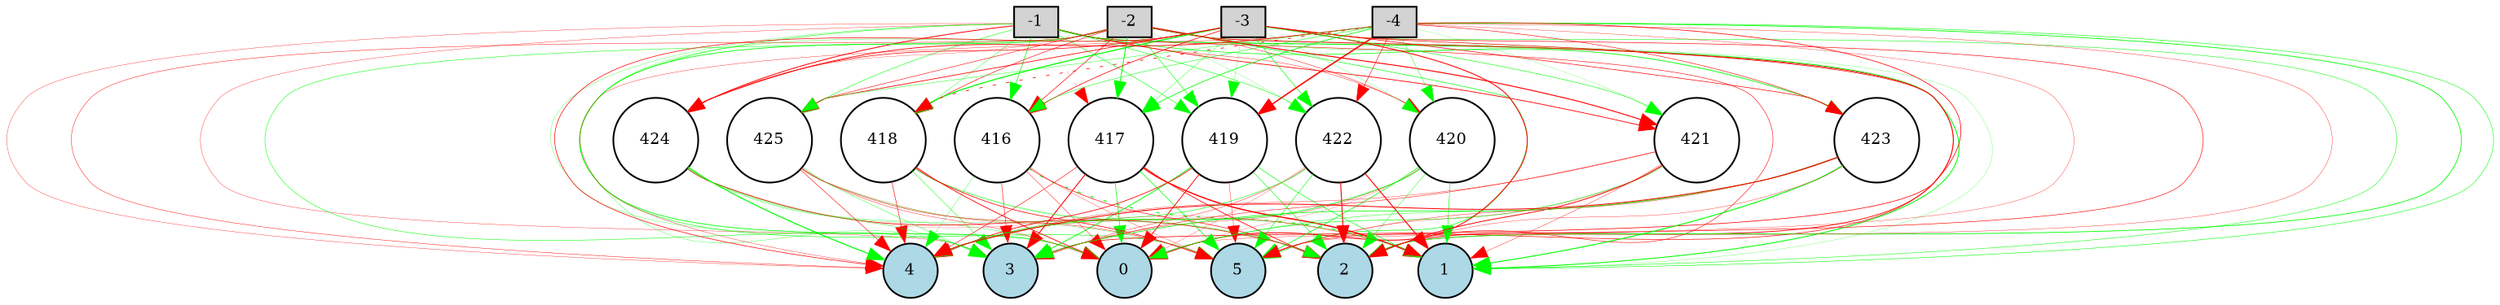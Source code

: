 digraph {
	node [fontsize=9 height=0.2 shape=circle width=0.2]
	-1 [fillcolor=lightgray shape=box style=filled]
	-2 [fillcolor=lightgray shape=box style=filled]
	-3 [fillcolor=lightgray shape=box style=filled]
	-4 [fillcolor=lightgray shape=box style=filled]
	0 [fillcolor=lightblue style=filled]
	1 [fillcolor=lightblue style=filled]
	2 [fillcolor=lightblue style=filled]
	3 [fillcolor=lightblue style=filled]
	4 [fillcolor=lightblue style=filled]
	5 [fillcolor=lightblue style=filled]
	416 [fillcolor=white style=filled]
	417 [fillcolor=white style=filled]
	418 [fillcolor=white style=filled]
	419 [fillcolor=white style=filled]
	420 [fillcolor=white style=filled]
	421 [fillcolor=white style=filled]
	422 [fillcolor=white style=filled]
	423 [fillcolor=white style=filled]
	424 [fillcolor=white style=filled]
	425 [fillcolor=white style=filled]
	-1 -> 416 [color=green penwidth=0.35560485261668484 style=solid]
	-1 -> 417 [color=red penwidth=0.12473601845316284 style=dotted]
	-1 -> 418 [color=green penwidth=0.20154393609877685 style=solid]
	-1 -> 419 [color=green penwidth=0.2870019348063474 style=solid]
	-1 -> 420 [color=red penwidth=0.2060162093874287 style=solid]
	-1 -> 421 [color=red penwidth=0.4280496400177274 style=solid]
	-1 -> 422 [color=green penwidth=0.2799738643879973 style=solid]
	-1 -> 423 [color=green penwidth=0.34339911511077703 style=solid]
	-1 -> 424 [color=red penwidth=0.48994956091785324 style=solid]
	-1 -> 425 [color=green penwidth=0.280167542782896 style=solid]
	-2 -> 416 [color=red penwidth=0.33991118827824096 style=solid]
	-2 -> 417 [color=green penwidth=0.4878059826360077 style=solid]
	-2 -> 418 [color=red penwidth=0.30213729461586436 style=solid]
	-2 -> 419 [color=green penwidth=0.29727750608717285 style=solid]
	-2 -> 420 [color=red penwidth=0.23238278392357908 style=solid]
	-2 -> 421 [color=red penwidth=0.5588112069328656 style=solid]
	-2 -> 422 [color=green penwidth=0.11358870904018181 style=solid]
	-2 -> 423 [color=green penwidth=0.15727667174869628 style=solid]
	-2 -> 424 [color=red penwidth=0.1395826905144446 style=solid]
	-2 -> 425 [color=red penwidth=0.2876126485114075 style=solid]
	-3 -> 416 [color=red penwidth=0.38110520639252965 style=solid]
	-3 -> 417 [color=green penwidth=0.1919714428539776 style=solid]
	-3 -> 418 [color=green penwidth=0.6194005015067956 style=solid]
	-3 -> 419 [color=green penwidth=0.13622326917167818 style=solid]
	-3 -> 420 [color=green penwidth=0.12753100973148632 style=solid]
	-3 -> 421 [color=green penwidth=0.2948176955855611 style=solid]
	-3 -> 422 [color=green penwidth=0.3436273510019452 style=solid]
	-3 -> 423 [color=red penwidth=0.34352984680104715 style=solid]
	-3 -> 424 [color=red penwidth=0.36523801769276065 style=solid]
	-3 -> 425 [color=red penwidth=0.4063782138624048 style=solid]
	-4 -> 416 [color=green penwidth=0.25709962191384095 style=solid]
	-4 -> 417 [color=green penwidth=0.40954295616605374 style=solid]
	-4 -> 418 [color=red penwidth=0.39488263624770026 style=dotted]
	-4 -> 419 [color=red penwidth=0.7898684494182696 style=solid]
	-4 -> 420 [color=green penwidth=0.23044455002951927 style=solid]
	-4 -> 421 [color=green penwidth=0.10556460075385252 style=solid]
	-4 -> 422 [color=red penwidth=0.28936447841844615 style=solid]
	-4 -> 423 [color=red penwidth=0.293036962684732 style=solid]
	-4 -> 424 [color=red penwidth=0.4315589237010048 style=solid]
	-4 -> 425 [color=green penwidth=0.22020663431126708 style=solid]
	416 -> 0 [color=red penwidth=0.20949899983855813 style=solid]
	416 -> 1 [color=green penwidth=0.5453046923476224 style=dotted]
	416 -> 2 [color=red penwidth=0.3182037475452819 style=solid]
	416 -> 3 [color=red penwidth=0.27600597308311536 style=solid]
	416 -> 4 [color=green penwidth=0.16434296906950036 style=solid]
	416 -> 5 [color=red penwidth=0.160605535014558 style=solid]
	417 -> 0 [color=green penwidth=0.34473953532453594 style=solid]
	417 -> 1 [color=red penwidth=0.7171946703421211 style=solid]
	417 -> 2 [color=red penwidth=0.404051703414801 style=solid]
	417 -> 3 [color=red penwidth=0.5291887030152796 style=solid]
	417 -> 4 [color=red penwidth=0.2904064590623393 style=solid]
	417 -> 5 [color=green penwidth=0.36388224770042044 style=solid]
	418 -> 0 [color=red penwidth=0.4357429587222946 style=solid]
	418 -> 1 [color=green penwidth=0.24859946916665224 style=solid]
	418 -> 2 [color=green penwidth=0.10550823311655123 style=solid]
	418 -> 3 [color=green penwidth=0.24752973285746288 style=solid]
	418 -> 4 [color=red penwidth=0.30548456898116694 style=solid]
	418 -> 5 [color=red penwidth=0.38161017010140896 style=solid]
	419 -> 0 [color=red penwidth=0.4509616714399427 style=solid]
	419 -> 1 [color=green penwidth=0.3322344667307292 style=solid]
	419 -> 2 [color=green penwidth=0.2884878275168854 style=solid]
	419 -> 3 [color=green penwidth=0.4644058474081827 style=solid]
	419 -> 4 [color=red penwidth=0.4050243899960132 style=solid]
	419 -> 5 [color=red penwidth=0.20031800885246145 style=solid]
	420 -> 0 [color=red penwidth=0.1154719988073147 style=solid]
	420 -> 1 [color=green penwidth=0.2952813520903731 style=solid]
	420 -> 2 [color=green penwidth=0.21341671971056025 style=solid]
	420 -> 3 [color=red penwidth=0.16523689023850302 style=solid]
	420 -> 4 [color=green penwidth=0.3828745466346384 style=solid]
	420 -> 5 [color=green penwidth=0.3619482961638215 style=solid]
	421 -> 0 [color=green penwidth=0.29626752536626266 style=solid]
	421 -> 1 [color=red penwidth=0.19592385907221194 style=solid]
	421 -> 2 [color=red penwidth=0.47098644697764946 style=solid]
	421 -> 3 [color=red penwidth=0.25687964587010803 style=solid]
	421 -> 4 [color=red penwidth=0.1850084078672548 style=solid]
	421 -> 5 [color=red penwidth=0.12300737210120652 style=solid]
	422 -> 0 [color=red penwidth=0.13846703129173052 style=solid]
	422 -> 1 [color=red penwidth=0.5625580488524238 style=solid]
	422 -> 2 [color=red penwidth=0.5447232210993693 style=solid]
	422 -> 3 [color=red penwidth=0.2152981085056503 style=solid]
	422 -> 4 [color=green penwidth=0.2816970107082368 style=solid]
	422 -> 5 [color=green penwidth=0.29734193398745534 style=solid]
	423 -> 0 [color=green penwidth=0.22873789310160839 style=solid]
	423 -> 1 [color=green penwidth=0.5595294498014007 style=solid]
	423 -> 2 [color=red penwidth=0.17745507640755187 style=solid]
	423 -> 3 [color=green penwidth=0.36567850816373126 style=solid]
	423 -> 4 [color=red penwidth=0.49219894080154947 style=solid]
	423 -> 5 [color=red penwidth=0.20983468094639873 style=solid]
	424 -> 0 [color=green penwidth=0.16203138798258243 style=solid]
	424 -> 1 [color=red penwidth=0.10019553749153906 style=solid]
	424 -> 2 [color=red penwidth=0.3959587959085116 style=solid]
	424 -> 3 [color=green penwidth=0.18526232454924635 style=solid]
	424 -> 4 [color=green penwidth=0.6001381779604444 style=solid]
	424 -> 5 [color=green penwidth=0.11921001704569317 style=solid]
	425 -> 0 [color=red penwidth=0.197227258963605 style=solid]
	425 -> 1 [color=red penwidth=0.1443637179049292 style=solid]
	425 -> 2 [color=green penwidth=0.17494833314029357 style=solid]
	425 -> 3 [color=green penwidth=0.2007255496635728 style=solid]
	425 -> 4 [color=red penwidth=0.2865620178003617 style=solid]
	425 -> 5 [color=red penwidth=0.23499910164215324 style=solid]
	-1 -> 0 [color=green penwidth=0.14963420090379548 style=solid]
	-1 -> 1 [color=green penwidth=0.5137370041240514 style=solid]
	-1 -> 2 [color=red penwidth=0.2881942800288161 style=solid]
	-1 -> 3 [color=red penwidth=0.1768105964065121 style=solid]
	-1 -> 4 [color=red penwidth=0.1733523419608924 style=solid]
	-1 -> 5 [color=green penwidth=0.2913384759593509 style=solid]
	-2 -> 0 [color=green penwidth=0.4142015428476227 style=solid]
	-2 -> 1 [color=green penwidth=0.12370380985812665 style=solid]
	-2 -> 2 [color=red penwidth=0.4468234455646596 style=solid]
	-2 -> 3 [color=green penwidth=0.2640892613847672 style=solid]
	-2 -> 4 [color=red penwidth=0.22824432258225483 style=solid]
	-2 -> 5 [color=green penwidth=0.3331391526342613 style=solid]
	-3 -> 0 [color=red penwidth=0.5222957393704799 style=solid]
	-3 -> 1 [color=green penwidth=0.260631614740322 style=solid]
	-3 -> 2 [color=red penwidth=0.314575065674072 style=solid]
	-3 -> 3 [color=green penwidth=0.17037803670553858 style=solid]
	-3 -> 4 [color=red penwidth=0.3498124168507266 style=solid]
	-3 -> 5 [color=red penwidth=0.3318164136332158 style=solid]
	-4 -> 0 [color=red penwidth=0.16990153464717905 style=solid]
	-4 -> 1 [color=green penwidth=0.2799204316770614 style=solid]
	-4 -> 2 [color=green penwidth=0.4215174135828742 style=solid]
	-4 -> 3 [color=red penwidth=0.3812512192863945 style=solid]
	-4 -> 4 [color=red penwidth=0.18330042130247165 style=solid]
	-4 -> 5 [color=red penwidth=0.18499611287956447 style=solid]
}
